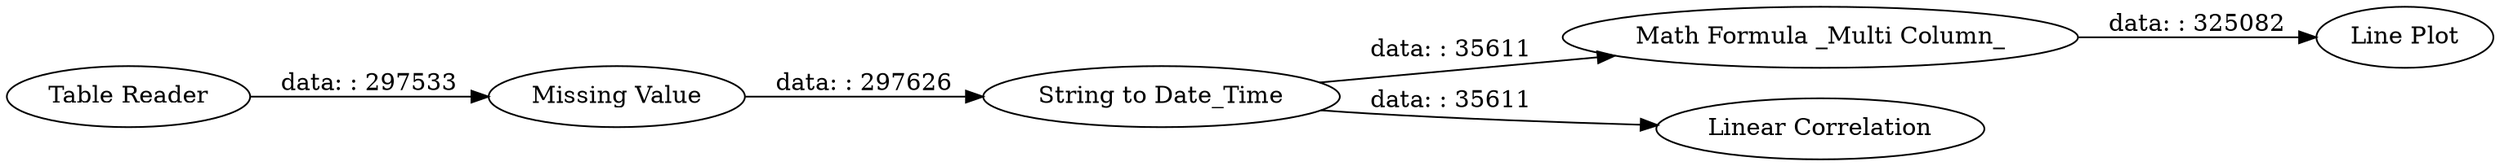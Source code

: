 digraph {
	"-8240959329579398143_1" [label="Table Reader"]
	"-8240959329579398143_4" [label="String to Date_Time"]
	"-8240959329579398143_6" [label="Math Formula _Multi Column_"]
	"-8240959329579398143_5" [label="Line Plot"]
	"-8240959329579398143_2" [label="Missing Value"]
	"-8240959329579398143_3" [label="Linear Correlation"]
	"-8240959329579398143_4" -> "-8240959329579398143_3" [label="data: : 35611"]
	"-8240959329579398143_1" -> "-8240959329579398143_2" [label="data: : 297533"]
	"-8240959329579398143_6" -> "-8240959329579398143_5" [label="data: : 325082"]
	"-8240959329579398143_2" -> "-8240959329579398143_4" [label="data: : 297626"]
	"-8240959329579398143_4" -> "-8240959329579398143_6" [label="data: : 35611"]
	rankdir=LR
}
